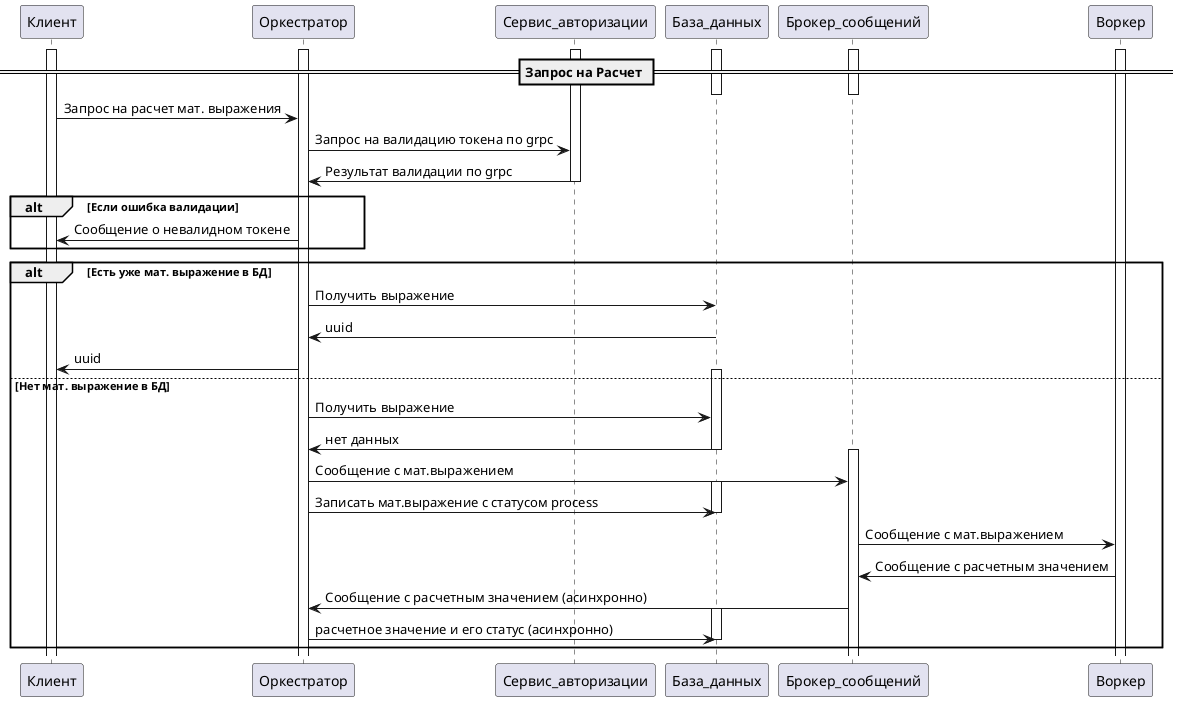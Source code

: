 @startuml
!pragma layout smetana
== Запрос на Расчет ==
activate Клиент
activate Оркестратор
activate Сервис_авторизации
activate База_данных
activate Брокер_сообщений
deactivate Брокер_сообщений
activate Воркер
deactivate База_данных
Клиент -> Оркестратор: Запрос на расчет мат. выражения
Оркестратор -> Сервис_авторизации: Запрос на валидацию токена по grpc
Оркестратор <- Сервис_авторизации: Результат валидации по grpc
deactivate Сервис_авторизации
alt Если ошибка валидации
    Оркестратор -> Клиент: Сообщение о невалидном токене
end
alt Есть уже мат. выражение в БД
    activate База_данных
    Оркестратор -> База_данных: Получить выражение
    База_данных -> Оркестратор: uuid
    deactivate База_данных
    Оркестратор -> Клиент: uuid
else Нет мат. выражение в БД
     activate База_данных
     Оркестратор -> База_данных: Получить выражение
     База_данных -> Оркестратор: нет данных
     deactivate База_данных
     activate Брокер_сообщений
     Оркестратор -> Брокер_сообщений: Сообщение с мат.выражением
     activate База_данных
     Оркестратор -> База_данных: Записать мат.выражение с статусом process
     deactivate База_данных
    Брокер_сообщений -> Воркер: Сообщение с мат.выражением
    Воркер -> Брокер_сообщений: Сообщение с расчетным значением
    Брокер_сообщений -> Оркестратор: Сообщение с расчетным значением (асинхронно)
    activate База_данных
    Оркестратор -> База_данных: расчетное значение и его статус (асинхронно)
    deactivate База_данных
end





@enduml